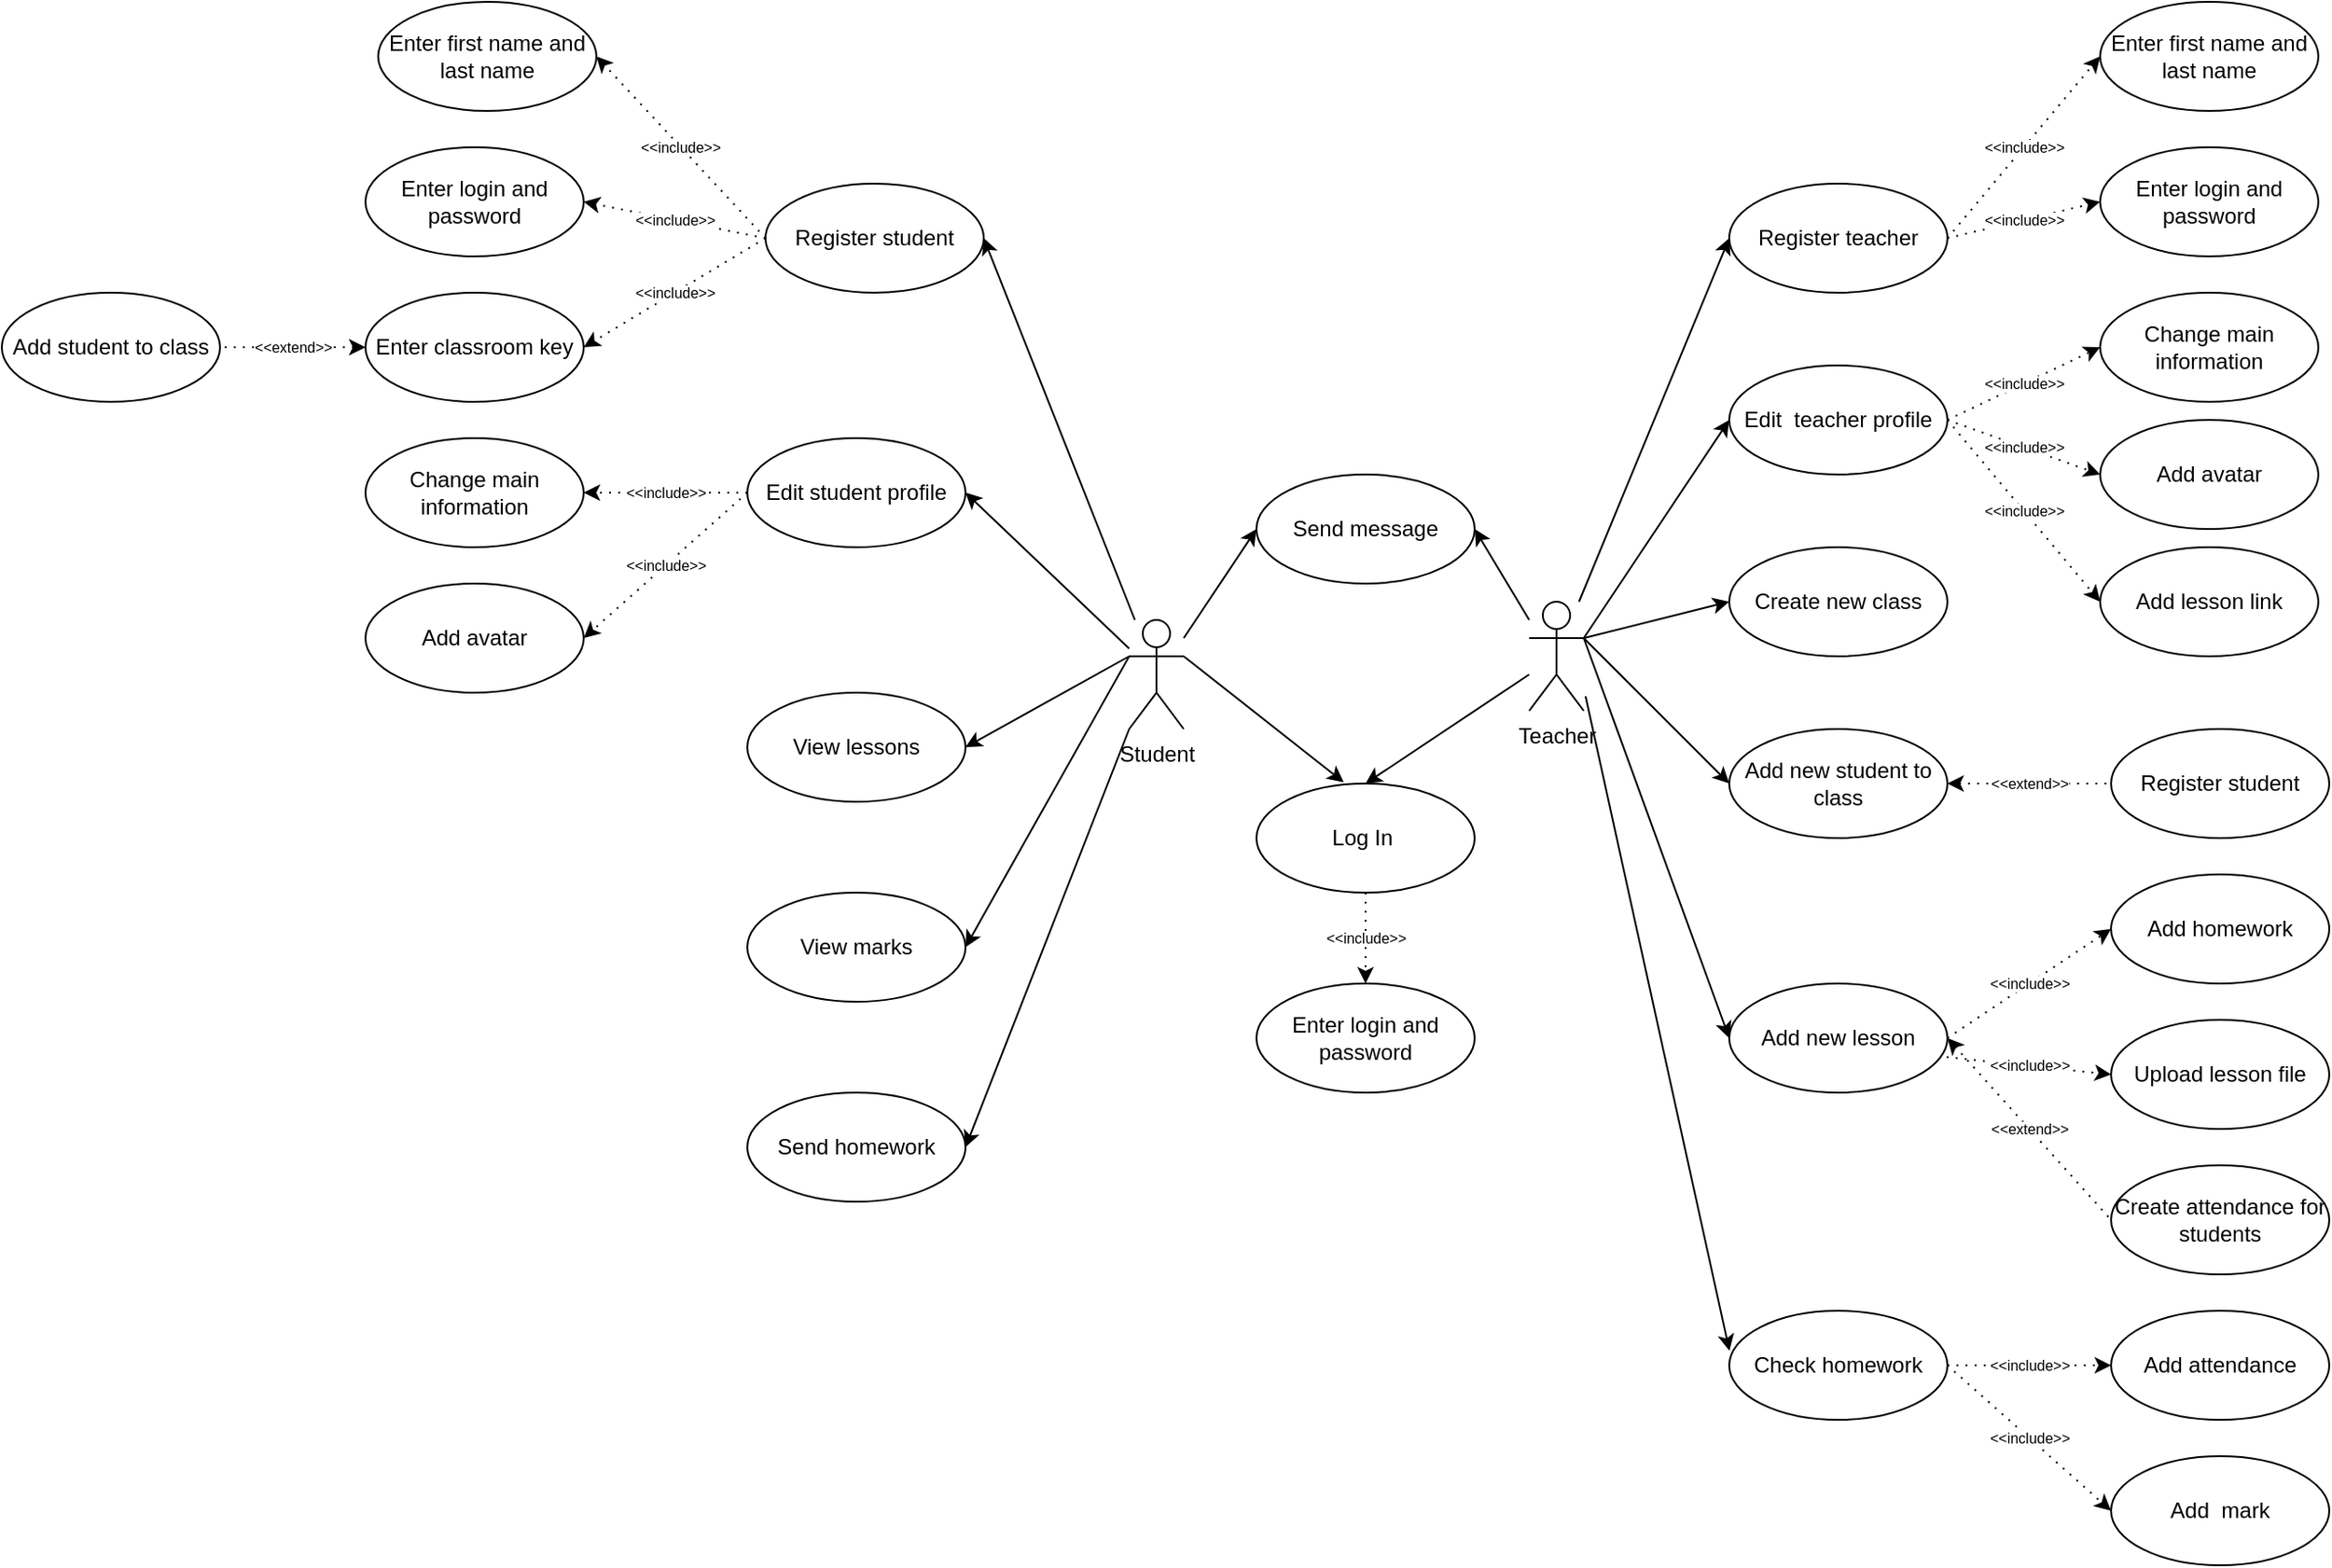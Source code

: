 <mxfile version="21.3.0" type="device">
  <diagram id="C5RBs43oDa-KdzZeNtuy" name="Page-1">
    <mxGraphModel dx="2743" dy="2033" grid="1" gridSize="10" guides="1" tooltips="1" connect="1" arrows="1" fold="1" page="1" pageScale="1" pageWidth="827" pageHeight="1169" math="0" shadow="0">
      <root>
        <mxCell id="WIyWlLk6GJQsqaUBKTNV-0" />
        <mxCell id="WIyWlLk6GJQsqaUBKTNV-1" parent="WIyWlLk6GJQsqaUBKTNV-0" />
        <mxCell id="O2xTO_NvfjoIQJidY3sZ-9" style="rounded=0;orthogonalLoop=1;jettySize=auto;html=1;exitX=1;exitY=0.333;exitDx=0;exitDy=0;exitPerimeter=0;entryX=0.4;entryY=-0.012;entryDx=0;entryDy=0;entryPerimeter=0;" edge="1" parent="WIyWlLk6GJQsqaUBKTNV-1" source="O2xTO_NvfjoIQJidY3sZ-0" target="O2xTO_NvfjoIQJidY3sZ-7">
          <mxGeometry relative="1" as="geometry">
            <mxPoint x="130" y="410" as="sourcePoint" />
          </mxGeometry>
        </mxCell>
        <mxCell id="O2xTO_NvfjoIQJidY3sZ-0" value="Student" style="shape=umlActor;verticalLabelPosition=bottom;verticalAlign=top;html=1;outlineConnect=0;" vertex="1" parent="WIyWlLk6GJQsqaUBKTNV-1">
          <mxGeometry x="-120" y="260" width="30" height="60" as="geometry" />
        </mxCell>
        <mxCell id="O2xTO_NvfjoIQJidY3sZ-8" style="rounded=0;orthogonalLoop=1;jettySize=auto;html=1;entryX=0.5;entryY=0;entryDx=0;entryDy=0;" edge="1" parent="WIyWlLk6GJQsqaUBKTNV-1" source="O2xTO_NvfjoIQJidY3sZ-1" target="O2xTO_NvfjoIQJidY3sZ-7">
          <mxGeometry relative="1" as="geometry" />
        </mxCell>
        <mxCell id="O2xTO_NvfjoIQJidY3sZ-1" value="Teacher" style="shape=umlActor;verticalLabelPosition=bottom;verticalAlign=top;html=1;outlineConnect=0;" vertex="1" parent="WIyWlLk6GJQsqaUBKTNV-1">
          <mxGeometry x="100" y="250" width="30" height="60" as="geometry" />
        </mxCell>
        <mxCell id="O2xTO_NvfjoIQJidY3sZ-6" value="Register teacher" style="ellipse;whiteSpace=wrap;html=1;" vertex="1" parent="WIyWlLk6GJQsqaUBKTNV-1">
          <mxGeometry x="210" y="20" width="120" height="60" as="geometry" />
        </mxCell>
        <mxCell id="O2xTO_NvfjoIQJidY3sZ-13" value="&amp;lt;&amp;lt;include&amp;gt;&amp;gt;" style="edgeStyle=orthogonalEdgeStyle;rounded=0;orthogonalLoop=1;jettySize=auto;html=1;dashed=1;dashPattern=1 4;fontSize=8;" edge="1" parent="WIyWlLk6GJQsqaUBKTNV-1" source="O2xTO_NvfjoIQJidY3sZ-7" target="O2xTO_NvfjoIQJidY3sZ-11">
          <mxGeometry relative="1" as="geometry" />
        </mxCell>
        <mxCell id="O2xTO_NvfjoIQJidY3sZ-7" value="Log In&amp;nbsp;" style="ellipse;whiteSpace=wrap;html=1;" vertex="1" parent="WIyWlLk6GJQsqaUBKTNV-1">
          <mxGeometry x="-50" y="350" width="120" height="60" as="geometry" />
        </mxCell>
        <mxCell id="O2xTO_NvfjoIQJidY3sZ-10" value="Edit&amp;nbsp; teacher profile" style="ellipse;whiteSpace=wrap;html=1;" vertex="1" parent="WIyWlLk6GJQsqaUBKTNV-1">
          <mxGeometry x="210" y="120" width="120" height="60" as="geometry" />
        </mxCell>
        <mxCell id="O2xTO_NvfjoIQJidY3sZ-11" value="Enter login and password" style="ellipse;whiteSpace=wrap;html=1;" vertex="1" parent="WIyWlLk6GJQsqaUBKTNV-1">
          <mxGeometry x="-50" y="460" width="120" height="60" as="geometry" />
        </mxCell>
        <mxCell id="O2xTO_NvfjoIQJidY3sZ-14" value="Enter login and password" style="ellipse;whiteSpace=wrap;html=1;" vertex="1" parent="WIyWlLk6GJQsqaUBKTNV-1">
          <mxGeometry x="414" width="120" height="60" as="geometry" />
        </mxCell>
        <mxCell id="O2xTO_NvfjoIQJidY3sZ-16" value="&amp;lt;&amp;lt;include&amp;gt;&amp;gt;" style="rounded=0;orthogonalLoop=1;jettySize=auto;html=1;dashed=1;dashPattern=1 4;fontSize=8;exitX=1;exitY=0.5;exitDx=0;exitDy=0;entryX=0;entryY=0.5;entryDx=0;entryDy=0;" edge="1" parent="WIyWlLk6GJQsqaUBKTNV-1" source="O2xTO_NvfjoIQJidY3sZ-6" target="O2xTO_NvfjoIQJidY3sZ-14">
          <mxGeometry relative="1" as="geometry">
            <mxPoint x="370" y="234" as="sourcePoint" />
            <mxPoint x="440" y="234" as="targetPoint" />
          </mxGeometry>
        </mxCell>
        <mxCell id="O2xTO_NvfjoIQJidY3sZ-17" value="Enter first name and last name" style="ellipse;whiteSpace=wrap;html=1;" vertex="1" parent="WIyWlLk6GJQsqaUBKTNV-1">
          <mxGeometry x="414" y="-80" width="120" height="60" as="geometry" />
        </mxCell>
        <mxCell id="O2xTO_NvfjoIQJidY3sZ-18" value="&amp;lt;&amp;lt;include&amp;gt;&amp;gt;" style="rounded=0;orthogonalLoop=1;jettySize=auto;html=1;dashed=1;dashPattern=1 4;fontSize=8;exitX=1;exitY=0.5;exitDx=0;exitDy=0;entryX=0;entryY=0.5;entryDx=0;entryDy=0;" edge="1" parent="WIyWlLk6GJQsqaUBKTNV-1" source="O2xTO_NvfjoIQJidY3sZ-6" target="O2xTO_NvfjoIQJidY3sZ-17">
          <mxGeometry relative="1" as="geometry">
            <mxPoint x="370" y="186" as="sourcePoint" />
            <mxPoint x="440" y="206" as="targetPoint" />
          </mxGeometry>
        </mxCell>
        <mxCell id="O2xTO_NvfjoIQJidY3sZ-19" style="rounded=0;orthogonalLoop=1;jettySize=auto;html=1;entryX=0;entryY=0.5;entryDx=0;entryDy=0;" edge="1" parent="WIyWlLk6GJQsqaUBKTNV-1" source="O2xTO_NvfjoIQJidY3sZ-1" target="O2xTO_NvfjoIQJidY3sZ-6">
          <mxGeometry relative="1" as="geometry">
            <mxPoint x="140" y="263" as="sourcePoint" />
            <mxPoint x="250" y="307" as="targetPoint" />
          </mxGeometry>
        </mxCell>
        <mxCell id="O2xTO_NvfjoIQJidY3sZ-30" value="Enter login and password" style="ellipse;whiteSpace=wrap;html=1;" vertex="1" parent="WIyWlLk6GJQsqaUBKTNV-1">
          <mxGeometry x="-540" width="120" height="60" as="geometry" />
        </mxCell>
        <mxCell id="O2xTO_NvfjoIQJidY3sZ-31" value="&amp;lt;&amp;lt;include&amp;gt;&amp;gt;" style="rounded=0;orthogonalLoop=1;jettySize=auto;html=1;dashed=1;dashPattern=1 4;fontSize=8;exitX=0;exitY=0.5;exitDx=0;exitDy=0;entryX=1;entryY=0.5;entryDx=0;entryDy=0;" edge="1" parent="WIyWlLk6GJQsqaUBKTNV-1" target="O2xTO_NvfjoIQJidY3sZ-30" source="O2xTO_NvfjoIQJidY3sZ-34">
          <mxGeometry relative="1" as="geometry">
            <mxPoint x="-530" y="170" as="sourcePoint" />
            <mxPoint x="-450" y="194" as="targetPoint" />
          </mxGeometry>
        </mxCell>
        <mxCell id="O2xTO_NvfjoIQJidY3sZ-32" value="Enter first name and last name" style="ellipse;whiteSpace=wrap;html=1;" vertex="1" parent="WIyWlLk6GJQsqaUBKTNV-1">
          <mxGeometry x="-533" y="-80" width="120" height="60" as="geometry" />
        </mxCell>
        <mxCell id="O2xTO_NvfjoIQJidY3sZ-33" value="&amp;lt;&amp;lt;include&amp;gt;&amp;gt;" style="rounded=0;orthogonalLoop=1;jettySize=auto;html=1;dashed=1;dashPattern=1 4;fontSize=8;exitX=0;exitY=0.5;exitDx=0;exitDy=0;entryX=1;entryY=0.5;entryDx=0;entryDy=0;" edge="1" parent="WIyWlLk6GJQsqaUBKTNV-1" target="O2xTO_NvfjoIQJidY3sZ-32" source="O2xTO_NvfjoIQJidY3sZ-34">
          <mxGeometry relative="1" as="geometry">
            <mxPoint x="-530" y="170" as="sourcePoint" />
            <mxPoint x="-450" y="166" as="targetPoint" />
          </mxGeometry>
        </mxCell>
        <mxCell id="O2xTO_NvfjoIQJidY3sZ-34" value="Register student" style="ellipse;whiteSpace=wrap;html=1;" vertex="1" parent="WIyWlLk6GJQsqaUBKTNV-1">
          <mxGeometry x="-320" y="20" width="120" height="60" as="geometry" />
        </mxCell>
        <mxCell id="O2xTO_NvfjoIQJidY3sZ-35" style="rounded=0;orthogonalLoop=1;jettySize=auto;html=1;entryX=1;entryY=0.5;entryDx=0;entryDy=0;" edge="1" parent="WIyWlLk6GJQsqaUBKTNV-1" target="O2xTO_NvfjoIQJidY3sZ-34" source="O2xTO_NvfjoIQJidY3sZ-0">
          <mxGeometry relative="1" as="geometry">
            <mxPoint x="-390" y="272" as="sourcePoint" />
            <mxPoint x="-270" y="307" as="targetPoint" />
          </mxGeometry>
        </mxCell>
        <mxCell id="O2xTO_NvfjoIQJidY3sZ-37" value="Enter classroom key" style="ellipse;whiteSpace=wrap;html=1;" vertex="1" parent="WIyWlLk6GJQsqaUBKTNV-1">
          <mxGeometry x="-540" y="80" width="120" height="60" as="geometry" />
        </mxCell>
        <mxCell id="O2xTO_NvfjoIQJidY3sZ-38" value="&amp;lt;&amp;lt;include&amp;gt;&amp;gt;" style="rounded=0;orthogonalLoop=1;jettySize=auto;html=1;dashed=1;dashPattern=1 4;fontSize=8;exitX=0;exitY=0.5;exitDx=0;exitDy=0;entryX=1;entryY=0.5;entryDx=0;entryDy=0;" edge="1" parent="WIyWlLk6GJQsqaUBKTNV-1" source="O2xTO_NvfjoIQJidY3sZ-34" target="O2xTO_NvfjoIQJidY3sZ-37">
          <mxGeometry relative="1" as="geometry">
            <mxPoint x="-320" y="220" as="sourcePoint" />
            <mxPoint x="-410" y="250" as="targetPoint" />
          </mxGeometry>
        </mxCell>
        <mxCell id="O2xTO_NvfjoIQJidY3sZ-41" value="Add student to class" style="ellipse;whiteSpace=wrap;html=1;" vertex="1" parent="WIyWlLk6GJQsqaUBKTNV-1">
          <mxGeometry x="-740" y="80" width="120" height="60" as="geometry" />
        </mxCell>
        <mxCell id="O2xTO_NvfjoIQJidY3sZ-42" value="&amp;lt;&amp;lt;extend&amp;gt;&amp;gt;" style="rounded=0;orthogonalLoop=1;jettySize=auto;html=1;dashed=1;dashPattern=1 4;fontSize=8;entryX=1;entryY=0.5;entryDx=0;entryDy=0;endArrow=none;endFill=0;startArrow=classic;startFill=1;exitX=0;exitY=0.5;exitDx=0;exitDy=0;" edge="1" parent="WIyWlLk6GJQsqaUBKTNV-1" source="O2xTO_NvfjoIQJidY3sZ-37" target="O2xTO_NvfjoIQJidY3sZ-41">
          <mxGeometry relative="1" as="geometry">
            <mxPoint x="-550" y="289" as="sourcePoint" />
            <mxPoint x="-610" y="289" as="targetPoint" />
          </mxGeometry>
        </mxCell>
        <mxCell id="O2xTO_NvfjoIQJidY3sZ-43" value="Change main information" style="ellipse;whiteSpace=wrap;html=1;" vertex="1" parent="WIyWlLk6GJQsqaUBKTNV-1">
          <mxGeometry x="414" y="80" width="120" height="60" as="geometry" />
        </mxCell>
        <mxCell id="O2xTO_NvfjoIQJidY3sZ-44" value="&amp;lt;&amp;lt;include&amp;gt;&amp;gt;" style="rounded=0;orthogonalLoop=1;jettySize=auto;html=1;dashed=1;dashPattern=1 4;fontSize=8;exitX=1;exitY=0.5;exitDx=0;exitDy=0;entryX=0;entryY=0.5;entryDx=0;entryDy=0;" edge="1" parent="WIyWlLk6GJQsqaUBKTNV-1" source="O2xTO_NvfjoIQJidY3sZ-10" target="O2xTO_NvfjoIQJidY3sZ-43">
          <mxGeometry relative="1" as="geometry">
            <mxPoint x="350" y="310" as="sourcePoint" />
            <mxPoint x="430" y="270" as="targetPoint" />
          </mxGeometry>
        </mxCell>
        <mxCell id="O2xTO_NvfjoIQJidY3sZ-45" value="Add avatar" style="ellipse;whiteSpace=wrap;html=1;" vertex="1" parent="WIyWlLk6GJQsqaUBKTNV-1">
          <mxGeometry x="414" y="150" width="120" height="60" as="geometry" />
        </mxCell>
        <mxCell id="O2xTO_NvfjoIQJidY3sZ-46" value="Add lesson link" style="ellipse;whiteSpace=wrap;html=1;" vertex="1" parent="WIyWlLk6GJQsqaUBKTNV-1">
          <mxGeometry x="414" y="220" width="120" height="60" as="geometry" />
        </mxCell>
        <mxCell id="O2xTO_NvfjoIQJidY3sZ-47" value="&amp;lt;&amp;lt;include&amp;gt;&amp;gt;" style="rounded=0;orthogonalLoop=1;jettySize=auto;html=1;dashed=1;dashPattern=1 4;fontSize=8;exitX=1;exitY=0.5;exitDx=0;exitDy=0;entryX=0;entryY=0.5;entryDx=0;entryDy=0;" edge="1" parent="WIyWlLk6GJQsqaUBKTNV-1" source="O2xTO_NvfjoIQJidY3sZ-10" target="O2xTO_NvfjoIQJidY3sZ-45">
          <mxGeometry relative="1" as="geometry">
            <mxPoint x="340" y="160" as="sourcePoint" />
            <mxPoint x="424" y="120" as="targetPoint" />
          </mxGeometry>
        </mxCell>
        <mxCell id="O2xTO_NvfjoIQJidY3sZ-48" value="&amp;lt;&amp;lt;include&amp;gt;&amp;gt;" style="rounded=0;orthogonalLoop=1;jettySize=auto;html=1;dashed=1;dashPattern=1 4;fontSize=8;exitX=1;exitY=0.5;exitDx=0;exitDy=0;entryX=0;entryY=0.5;entryDx=0;entryDy=0;" edge="1" parent="WIyWlLk6GJQsqaUBKTNV-1" source="O2xTO_NvfjoIQJidY3sZ-10" target="O2xTO_NvfjoIQJidY3sZ-46">
          <mxGeometry relative="1" as="geometry">
            <mxPoint x="340" y="160" as="sourcePoint" />
            <mxPoint x="424" y="190" as="targetPoint" />
          </mxGeometry>
        </mxCell>
        <mxCell id="O2xTO_NvfjoIQJidY3sZ-49" value="Change main information" style="ellipse;whiteSpace=wrap;html=1;" vertex="1" parent="WIyWlLk6GJQsqaUBKTNV-1">
          <mxGeometry x="-540" y="160" width="120" height="60" as="geometry" />
        </mxCell>
        <mxCell id="O2xTO_NvfjoIQJidY3sZ-50" value="&amp;lt;&amp;lt;include&amp;gt;&amp;gt;" style="rounded=0;orthogonalLoop=1;jettySize=auto;html=1;dashed=1;dashPattern=1 4;fontSize=8;exitX=0;exitY=0.5;exitDx=0;exitDy=0;entryX=1;entryY=0.5;entryDx=0;entryDy=0;" edge="1" parent="WIyWlLk6GJQsqaUBKTNV-1" target="O2xTO_NvfjoIQJidY3sZ-49" source="O2xTO_NvfjoIQJidY3sZ-56">
          <mxGeometry relative="1" as="geometry">
            <mxPoint x="-534" y="460" as="sourcePoint" />
            <mxPoint x="-434" y="580" as="targetPoint" />
          </mxGeometry>
        </mxCell>
        <mxCell id="O2xTO_NvfjoIQJidY3sZ-51" value="Add avatar" style="ellipse;whiteSpace=wrap;html=1;" vertex="1" parent="WIyWlLk6GJQsqaUBKTNV-1">
          <mxGeometry x="-540" y="240" width="120" height="60" as="geometry" />
        </mxCell>
        <mxCell id="O2xTO_NvfjoIQJidY3sZ-53" value="&amp;lt;&amp;lt;include&amp;gt;&amp;gt;" style="rounded=0;orthogonalLoop=1;jettySize=auto;html=1;dashed=1;dashPattern=1 4;fontSize=8;exitX=0;exitY=0.5;exitDx=0;exitDy=0;entryX=1;entryY=0.5;entryDx=0;entryDy=0;" edge="1" parent="WIyWlLk6GJQsqaUBKTNV-1" target="O2xTO_NvfjoIQJidY3sZ-51" source="O2xTO_NvfjoIQJidY3sZ-56">
          <mxGeometry relative="1" as="geometry">
            <mxPoint x="-534" y="460" as="sourcePoint" />
            <mxPoint x="-440" y="430" as="targetPoint" />
          </mxGeometry>
        </mxCell>
        <mxCell id="O2xTO_NvfjoIQJidY3sZ-55" style="rounded=0;orthogonalLoop=1;jettySize=auto;html=1;entryX=0;entryY=0.5;entryDx=0;entryDy=0;exitX=1;exitY=0.333;exitDx=0;exitDy=0;exitPerimeter=0;" edge="1" parent="WIyWlLk6GJQsqaUBKTNV-1" source="O2xTO_NvfjoIQJidY3sZ-1" target="O2xTO_NvfjoIQJidY3sZ-10">
          <mxGeometry relative="1" as="geometry">
            <mxPoint x="137" y="260" as="sourcePoint" />
            <mxPoint x="220" y="60" as="targetPoint" />
          </mxGeometry>
        </mxCell>
        <mxCell id="O2xTO_NvfjoIQJidY3sZ-56" value="Edit student profile" style="ellipse;whiteSpace=wrap;html=1;" vertex="1" parent="WIyWlLk6GJQsqaUBKTNV-1">
          <mxGeometry x="-330" y="160" width="120" height="60" as="geometry" />
        </mxCell>
        <mxCell id="O2xTO_NvfjoIQJidY3sZ-57" style="rounded=0;orthogonalLoop=1;jettySize=auto;html=1;entryX=1;entryY=0.5;entryDx=0;entryDy=0;" edge="1" parent="WIyWlLk6GJQsqaUBKTNV-1" source="O2xTO_NvfjoIQJidY3sZ-0" target="O2xTO_NvfjoIQJidY3sZ-56">
          <mxGeometry relative="1" as="geometry">
            <mxPoint x="-280" y="330" as="sourcePoint" />
            <mxPoint x="-200" y="210" as="targetPoint" />
          </mxGeometry>
        </mxCell>
        <mxCell id="O2xTO_NvfjoIQJidY3sZ-58" value="Create new class" style="ellipse;whiteSpace=wrap;html=1;" vertex="1" parent="WIyWlLk6GJQsqaUBKTNV-1">
          <mxGeometry x="210" y="220" width="120" height="60" as="geometry" />
        </mxCell>
        <mxCell id="O2xTO_NvfjoIQJidY3sZ-59" style="rounded=0;orthogonalLoop=1;jettySize=auto;html=1;entryX=0;entryY=0.5;entryDx=0;entryDy=0;" edge="1" parent="WIyWlLk6GJQsqaUBKTNV-1" target="O2xTO_NvfjoIQJidY3sZ-58">
          <mxGeometry relative="1" as="geometry">
            <mxPoint x="130" y="270" as="sourcePoint" />
            <mxPoint x="220" y="160" as="targetPoint" />
          </mxGeometry>
        </mxCell>
        <mxCell id="O2xTO_NvfjoIQJidY3sZ-60" value="Add new student to class" style="ellipse;whiteSpace=wrap;html=1;" vertex="1" parent="WIyWlLk6GJQsqaUBKTNV-1">
          <mxGeometry x="210" y="320" width="120" height="60" as="geometry" />
        </mxCell>
        <mxCell id="O2xTO_NvfjoIQJidY3sZ-61" value="Register student" style="ellipse;whiteSpace=wrap;html=1;" vertex="1" parent="WIyWlLk6GJQsqaUBKTNV-1">
          <mxGeometry x="420" y="320" width="120" height="60" as="geometry" />
        </mxCell>
        <mxCell id="O2xTO_NvfjoIQJidY3sZ-62" value="&amp;lt;&amp;lt;extend&amp;gt;&amp;gt;" style="rounded=0;orthogonalLoop=1;jettySize=auto;html=1;dashed=1;dashPattern=1 4;fontSize=8;endArrow=none;endFill=0;startArrow=classic;startFill=1;exitX=1;exitY=0.5;exitDx=0;exitDy=0;entryX=0;entryY=0.5;entryDx=0;entryDy=0;" edge="1" parent="WIyWlLk6GJQsqaUBKTNV-1" target="O2xTO_NvfjoIQJidY3sZ-61" source="O2xTO_NvfjoIQJidY3sZ-60">
          <mxGeometry relative="1" as="geometry">
            <mxPoint x="620" y="350" as="sourcePoint" />
            <mxPoint x="410" y="350" as="targetPoint" />
          </mxGeometry>
        </mxCell>
        <mxCell id="O2xTO_NvfjoIQJidY3sZ-63" style="rounded=0;orthogonalLoop=1;jettySize=auto;html=1;entryX=0;entryY=0.5;entryDx=0;entryDy=0;" edge="1" parent="WIyWlLk6GJQsqaUBKTNV-1" target="O2xTO_NvfjoIQJidY3sZ-60">
          <mxGeometry relative="1" as="geometry">
            <mxPoint x="130" y="270" as="sourcePoint" />
            <mxPoint x="210" y="330" as="targetPoint" />
          </mxGeometry>
        </mxCell>
        <mxCell id="O2xTO_NvfjoIQJidY3sZ-64" value="Add new lesson" style="ellipse;whiteSpace=wrap;html=1;" vertex="1" parent="WIyWlLk6GJQsqaUBKTNV-1">
          <mxGeometry x="210" y="460" width="120" height="60" as="geometry" />
        </mxCell>
        <mxCell id="O2xTO_NvfjoIQJidY3sZ-65" style="rounded=0;orthogonalLoop=1;jettySize=auto;html=1;entryX=0;entryY=0.5;entryDx=0;entryDy=0;" edge="1" parent="WIyWlLk6GJQsqaUBKTNV-1" target="O2xTO_NvfjoIQJidY3sZ-64">
          <mxGeometry relative="1" as="geometry">
            <mxPoint x="130" y="270" as="sourcePoint" />
            <mxPoint x="210" y="380" as="targetPoint" />
          </mxGeometry>
        </mxCell>
        <mxCell id="O2xTO_NvfjoIQJidY3sZ-66" value="Add homework" style="ellipse;whiteSpace=wrap;html=1;" vertex="1" parent="WIyWlLk6GJQsqaUBKTNV-1">
          <mxGeometry x="420" y="400" width="120" height="60" as="geometry" />
        </mxCell>
        <mxCell id="O2xTO_NvfjoIQJidY3sZ-67" value="&amp;lt;&amp;lt;include&amp;gt;&amp;gt;" style="rounded=0;orthogonalLoop=1;jettySize=auto;html=1;dashed=1;dashPattern=1 4;fontSize=8;entryX=0;entryY=0.5;entryDx=0;entryDy=0;exitX=1;exitY=0.5;exitDx=0;exitDy=0;" edge="1" parent="WIyWlLk6GJQsqaUBKTNV-1" source="O2xTO_NvfjoIQJidY3sZ-64" target="O2xTO_NvfjoIQJidY3sZ-66">
          <mxGeometry relative="1" as="geometry">
            <mxPoint x="360" y="450" as="sourcePoint" />
            <mxPoint x="420" y="410" as="targetPoint" />
          </mxGeometry>
        </mxCell>
        <mxCell id="O2xTO_NvfjoIQJidY3sZ-68" value="Upload lesson file" style="ellipse;whiteSpace=wrap;html=1;" vertex="1" parent="WIyWlLk6GJQsqaUBKTNV-1">
          <mxGeometry x="420" y="480" width="120" height="60" as="geometry" />
        </mxCell>
        <mxCell id="O2xTO_NvfjoIQJidY3sZ-69" value="&amp;lt;&amp;lt;include&amp;gt;&amp;gt;" style="rounded=0;orthogonalLoop=1;jettySize=auto;html=1;dashed=1;dashPattern=1 4;fontSize=8;entryX=0;entryY=0.5;entryDx=0;entryDy=0;exitX=0.997;exitY=0.675;exitDx=0;exitDy=0;exitPerimeter=0;" edge="1" parent="WIyWlLk6GJQsqaUBKTNV-1" source="O2xTO_NvfjoIQJidY3sZ-64" target="O2xTO_NvfjoIQJidY3sZ-68">
          <mxGeometry relative="1" as="geometry">
            <mxPoint x="350" y="460" as="sourcePoint" />
            <mxPoint x="423" y="450" as="targetPoint" />
          </mxGeometry>
        </mxCell>
        <mxCell id="O2xTO_NvfjoIQJidY3sZ-70" value="Check homework" style="ellipse;whiteSpace=wrap;html=1;" vertex="1" parent="WIyWlLk6GJQsqaUBKTNV-1">
          <mxGeometry x="210" y="640" width="120" height="60" as="geometry" />
        </mxCell>
        <mxCell id="O2xTO_NvfjoIQJidY3sZ-71" style="rounded=0;orthogonalLoop=1;jettySize=auto;html=1;entryX=0.001;entryY=0.367;entryDx=0;entryDy=0;entryPerimeter=0;exitX=1.033;exitY=0.867;exitDx=0;exitDy=0;exitPerimeter=0;" edge="1" parent="WIyWlLk6GJQsqaUBKTNV-1" source="O2xTO_NvfjoIQJidY3sZ-1" target="O2xTO_NvfjoIQJidY3sZ-70">
          <mxGeometry relative="1" as="geometry">
            <mxPoint x="140" y="280" as="sourcePoint" />
            <mxPoint x="230" y="460" as="targetPoint" />
          </mxGeometry>
        </mxCell>
        <mxCell id="O2xTO_NvfjoIQJidY3sZ-73" value="Create attendance for students" style="ellipse;whiteSpace=wrap;html=1;" vertex="1" parent="WIyWlLk6GJQsqaUBKTNV-1">
          <mxGeometry x="420" y="560" width="120" height="60" as="geometry" />
        </mxCell>
        <mxCell id="O2xTO_NvfjoIQJidY3sZ-74" value="&amp;lt;&amp;lt;extend&amp;gt;&amp;gt;" style="rounded=0;orthogonalLoop=1;jettySize=auto;html=1;dashed=1;dashPattern=1 4;fontSize=8;endArrow=none;endFill=0;startArrow=classic;startFill=1;exitX=1;exitY=0.5;exitDx=0;exitDy=0;entryX=0;entryY=0.5;entryDx=0;entryDy=0;" edge="1" parent="WIyWlLk6GJQsqaUBKTNV-1" source="O2xTO_NvfjoIQJidY3sZ-64" target="O2xTO_NvfjoIQJidY3sZ-73">
          <mxGeometry relative="1" as="geometry">
            <mxPoint x="340" y="360" as="sourcePoint" />
            <mxPoint x="430" y="360" as="targetPoint" />
          </mxGeometry>
        </mxCell>
        <mxCell id="O2xTO_NvfjoIQJidY3sZ-75" value="Add attendance" style="ellipse;whiteSpace=wrap;html=1;" vertex="1" parent="WIyWlLk6GJQsqaUBKTNV-1">
          <mxGeometry x="420" y="640" width="120" height="60" as="geometry" />
        </mxCell>
        <mxCell id="O2xTO_NvfjoIQJidY3sZ-76" value="Add&amp;nbsp; mark" style="ellipse;whiteSpace=wrap;html=1;" vertex="1" parent="WIyWlLk6GJQsqaUBKTNV-1">
          <mxGeometry x="420" y="720" width="120" height="60" as="geometry" />
        </mxCell>
        <mxCell id="O2xTO_NvfjoIQJidY3sZ-77" value="&amp;lt;&amp;lt;include&amp;gt;&amp;gt;" style="rounded=0;orthogonalLoop=1;jettySize=auto;html=1;dashed=1;dashPattern=1 4;fontSize=8;entryX=0;entryY=0.5;entryDx=0;entryDy=0;exitX=1;exitY=0.5;exitDx=0;exitDy=0;" edge="1" parent="WIyWlLk6GJQsqaUBKTNV-1" source="O2xTO_NvfjoIQJidY3sZ-70" target="O2xTO_NvfjoIQJidY3sZ-75">
          <mxGeometry relative="1" as="geometry">
            <mxPoint x="324" y="680" as="sourcePoint" />
            <mxPoint x="414" y="620" as="targetPoint" />
          </mxGeometry>
        </mxCell>
        <mxCell id="O2xTO_NvfjoIQJidY3sZ-78" value="&amp;lt;&amp;lt;include&amp;gt;&amp;gt;" style="rounded=0;orthogonalLoop=1;jettySize=auto;html=1;dashed=1;dashPattern=1 4;fontSize=8;entryX=0;entryY=0.5;entryDx=0;entryDy=0;exitX=1;exitY=0.5;exitDx=0;exitDy=0;" edge="1" parent="WIyWlLk6GJQsqaUBKTNV-1" source="O2xTO_NvfjoIQJidY3sZ-70" target="O2xTO_NvfjoIQJidY3sZ-76">
          <mxGeometry relative="1" as="geometry">
            <mxPoint x="340" y="680" as="sourcePoint" />
            <mxPoint x="430" y="680" as="targetPoint" />
          </mxGeometry>
        </mxCell>
        <mxCell id="O2xTO_NvfjoIQJidY3sZ-79" value="Send message" style="ellipse;whiteSpace=wrap;html=1;" vertex="1" parent="WIyWlLk6GJQsqaUBKTNV-1">
          <mxGeometry x="-50" y="180" width="120" height="60" as="geometry" />
        </mxCell>
        <mxCell id="O2xTO_NvfjoIQJidY3sZ-80" style="rounded=0;orthogonalLoop=1;jettySize=auto;html=1;entryX=0;entryY=0.5;entryDx=0;entryDy=0;" edge="1" parent="WIyWlLk6GJQsqaUBKTNV-1" target="O2xTO_NvfjoIQJidY3sZ-79">
          <mxGeometry relative="1" as="geometry">
            <mxPoint x="-90" y="270" as="sourcePoint" />
            <mxPoint x="-2" y="359" as="targetPoint" />
          </mxGeometry>
        </mxCell>
        <mxCell id="O2xTO_NvfjoIQJidY3sZ-81" style="rounded=0;orthogonalLoop=1;jettySize=auto;html=1;entryX=1;entryY=0.5;entryDx=0;entryDy=0;" edge="1" parent="WIyWlLk6GJQsqaUBKTNV-1" target="O2xTO_NvfjoIQJidY3sZ-79">
          <mxGeometry relative="1" as="geometry">
            <mxPoint x="100" y="260" as="sourcePoint" />
            <mxPoint y="321" as="targetPoint" />
          </mxGeometry>
        </mxCell>
        <mxCell id="O2xTO_NvfjoIQJidY3sZ-82" value="View lessons" style="ellipse;whiteSpace=wrap;html=1;" vertex="1" parent="WIyWlLk6GJQsqaUBKTNV-1">
          <mxGeometry x="-330" y="300" width="120" height="60" as="geometry" />
        </mxCell>
        <mxCell id="O2xTO_NvfjoIQJidY3sZ-83" value="View marks" style="ellipse;whiteSpace=wrap;html=1;" vertex="1" parent="WIyWlLk6GJQsqaUBKTNV-1">
          <mxGeometry x="-330" y="410" width="120" height="60" as="geometry" />
        </mxCell>
        <mxCell id="O2xTO_NvfjoIQJidY3sZ-84" value="Send homework" style="ellipse;whiteSpace=wrap;html=1;" vertex="1" parent="WIyWlLk6GJQsqaUBKTNV-1">
          <mxGeometry x="-330" y="520" width="120" height="60" as="geometry" />
        </mxCell>
        <mxCell id="O2xTO_NvfjoIQJidY3sZ-85" style="rounded=0;orthogonalLoop=1;jettySize=auto;html=1;entryX=1;entryY=0.5;entryDx=0;entryDy=0;" edge="1" parent="WIyWlLk6GJQsqaUBKTNV-1" target="O2xTO_NvfjoIQJidY3sZ-82">
          <mxGeometry relative="1" as="geometry">
            <mxPoint x="-120" y="280" as="sourcePoint" />
            <mxPoint x="-200" y="200" as="targetPoint" />
          </mxGeometry>
        </mxCell>
        <mxCell id="O2xTO_NvfjoIQJidY3sZ-86" style="rounded=0;orthogonalLoop=1;jettySize=auto;html=1;entryX=1;entryY=0.5;entryDx=0;entryDy=0;" edge="1" parent="WIyWlLk6GJQsqaUBKTNV-1" target="O2xTO_NvfjoIQJidY3sZ-83">
          <mxGeometry relative="1" as="geometry">
            <mxPoint x="-120" y="280" as="sourcePoint" />
            <mxPoint x="-200" y="340" as="targetPoint" />
          </mxGeometry>
        </mxCell>
        <mxCell id="O2xTO_NvfjoIQJidY3sZ-87" style="rounded=0;orthogonalLoop=1;jettySize=auto;html=1;entryX=1;entryY=0.5;entryDx=0;entryDy=0;" edge="1" parent="WIyWlLk6GJQsqaUBKTNV-1" target="O2xTO_NvfjoIQJidY3sZ-84">
          <mxGeometry relative="1" as="geometry">
            <mxPoint x="-120" y="320" as="sourcePoint" />
            <mxPoint x="-210" y="480" as="targetPoint" />
          </mxGeometry>
        </mxCell>
      </root>
    </mxGraphModel>
  </diagram>
</mxfile>
